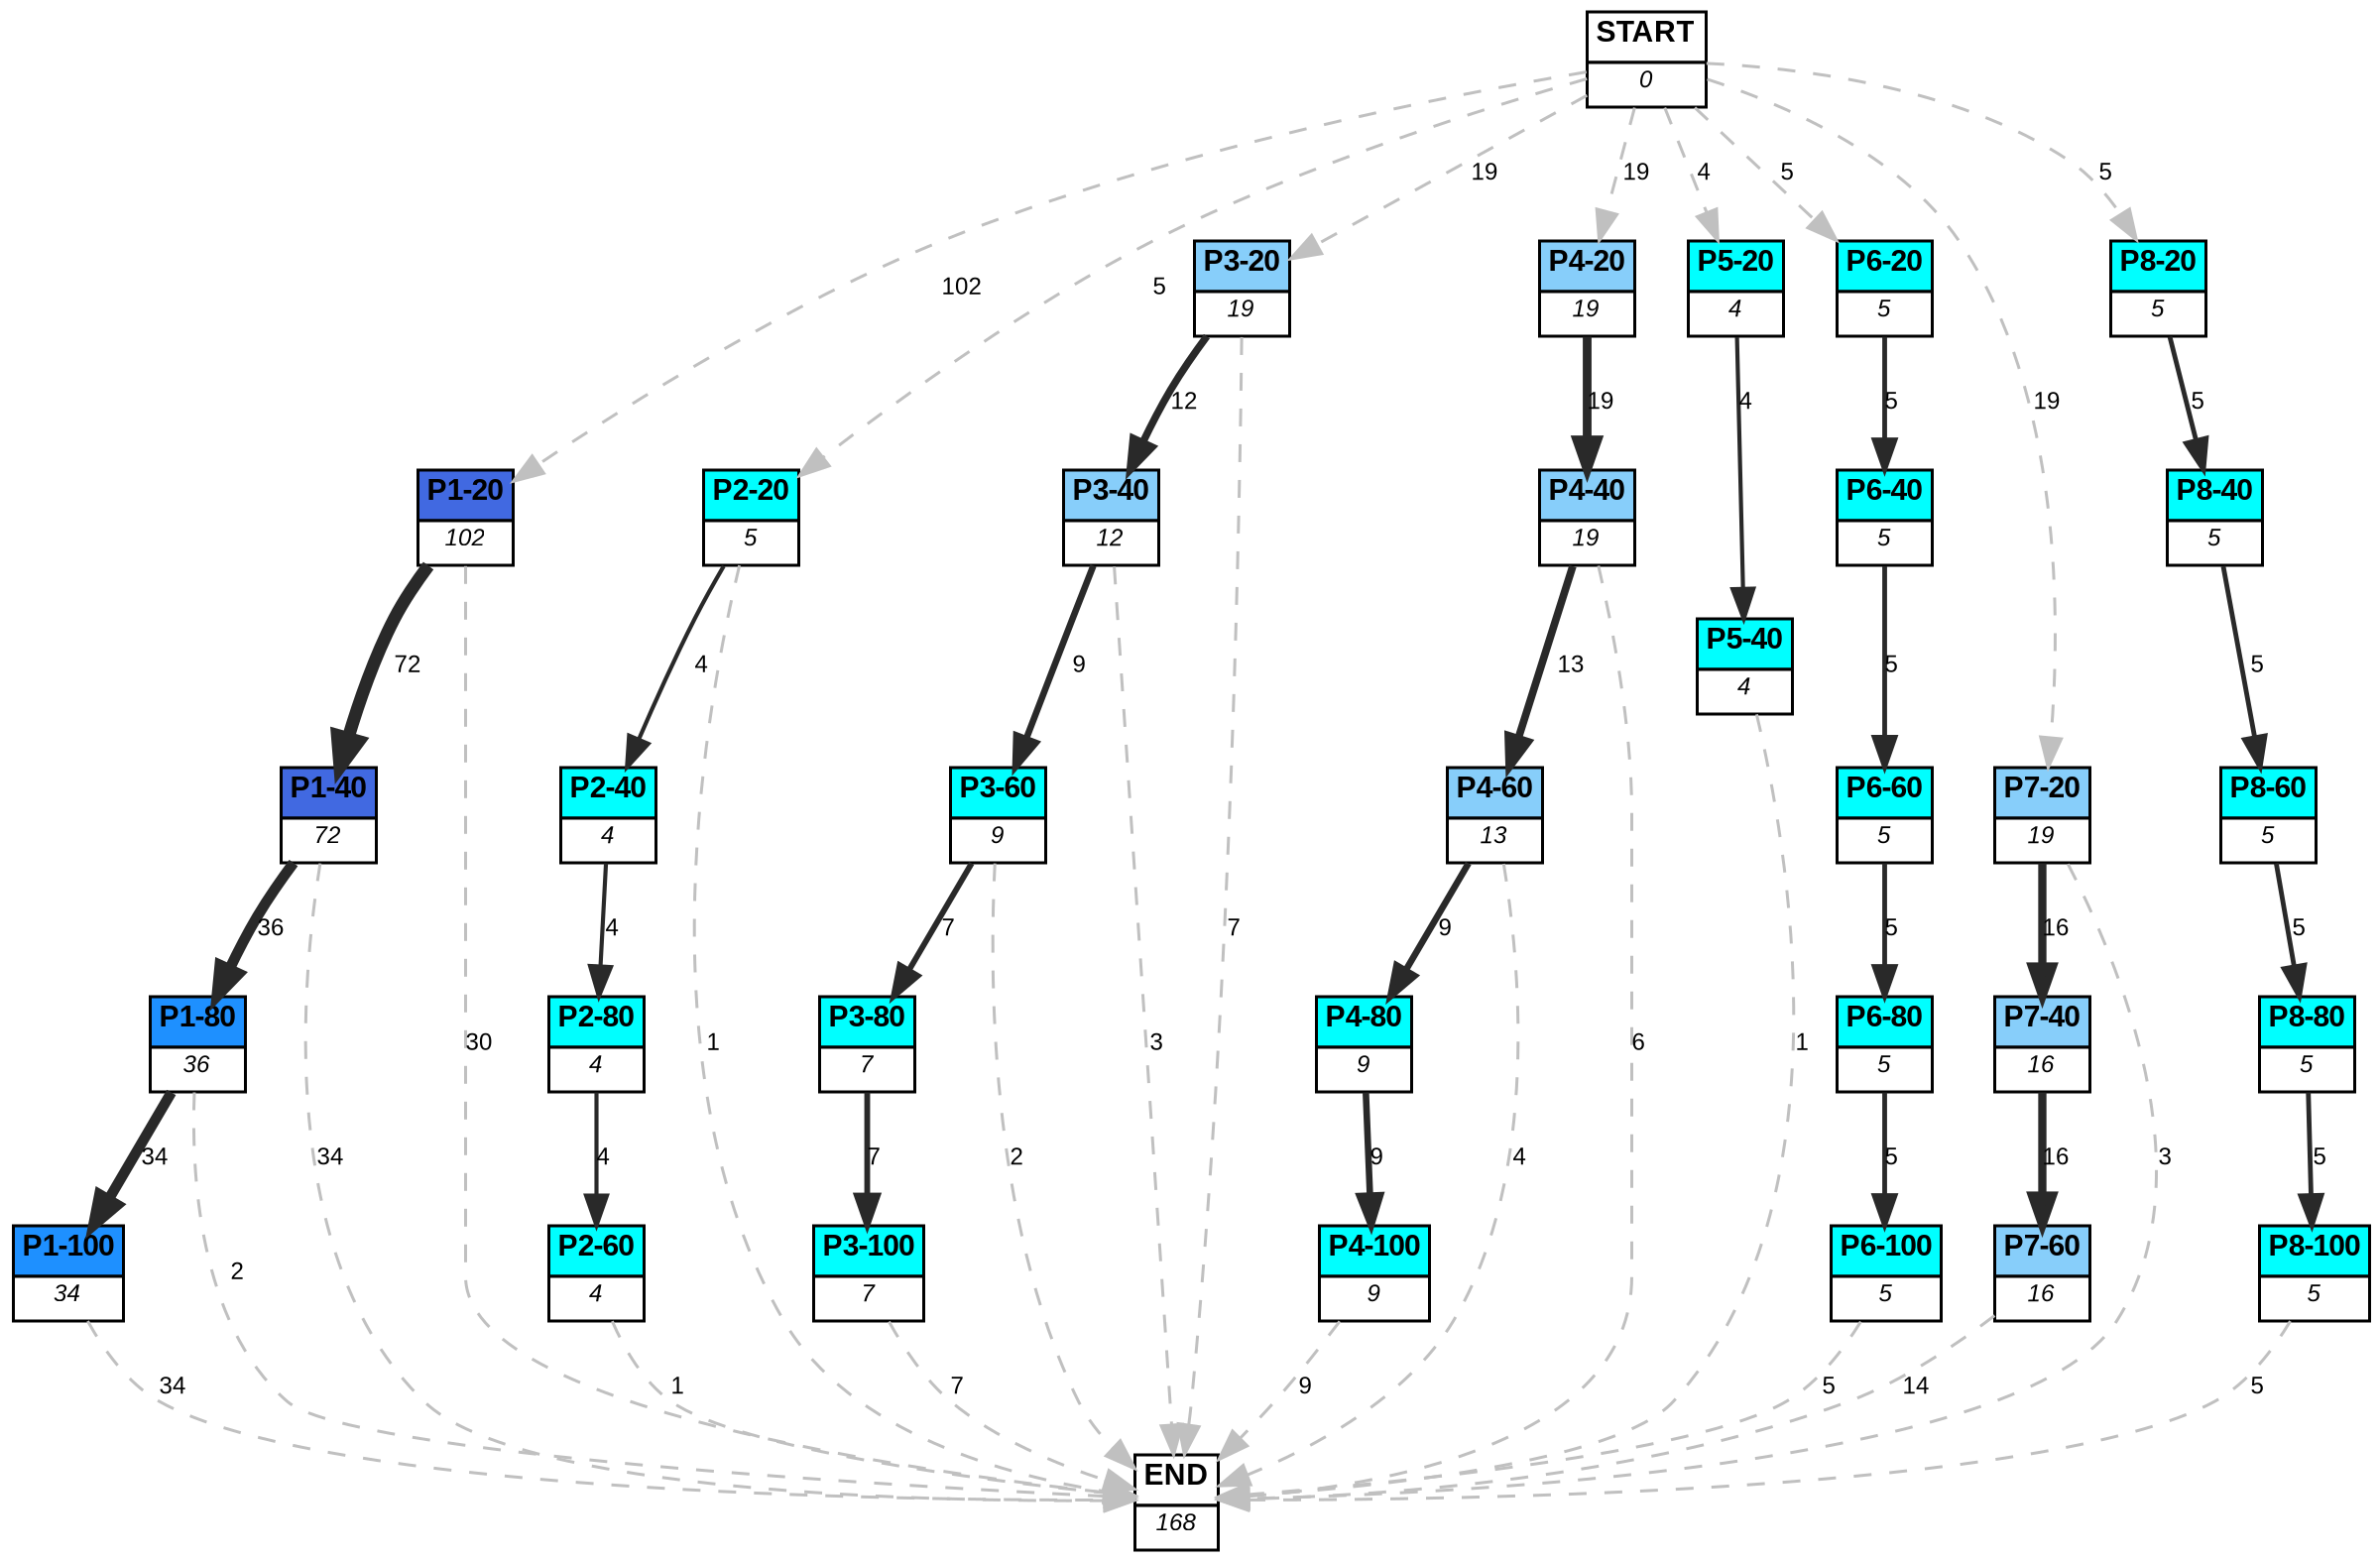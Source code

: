 digraph graphname {
	dpi = 150
	size="16,11!";
	margin = 0;
"P1-20" [shape=plain, label=<<table border="0" cellborder="1" cellspacing="0"><tr><td bgcolor="royalblue"><FONT face="Arial" POINT-SIZE="10"><b>P1-20</b></FONT></td></tr><tr><td bgcolor="white"><FONT face="Arial" POINT-SIZE="8"><i>102</i></FONT></td></tr></table>>]
"P1-40" [shape=plain, label=<<table border="0" cellborder="1" cellspacing="0"><tr><td bgcolor="royalblue"><FONT face="Arial" POINT-SIZE="10"><b>P1-40</b></FONT></td></tr><tr><td bgcolor="white"><FONT face="Arial" POINT-SIZE="8"><i>72</i></FONT></td></tr></table>>]
"P1-80" [shape=plain, label=<<table border="0" cellborder="1" cellspacing="0"><tr><td bgcolor="dodgerblue"><FONT face="Arial" POINT-SIZE="10"><b>P1-80</b></FONT></td></tr><tr><td bgcolor="white"><FONT face="Arial" POINT-SIZE="8"><i>36</i></FONT></td></tr></table>>]
"P1-100" [shape=plain, label=<<table border="0" cellborder="1" cellspacing="0"><tr><td bgcolor="dodgerblue"><FONT face="Arial" POINT-SIZE="10"><b>P1-100</b></FONT></td></tr><tr><td bgcolor="white"><FONT face="Arial" POINT-SIZE="8"><i>34</i></FONT></td></tr></table>>]
"P2-20" [shape=plain, label=<<table border="0" cellborder="1" cellspacing="0"><tr><td bgcolor="aqua"><FONT face="Arial" POINT-SIZE="10"><b>P2-20</b></FONT></td></tr><tr><td bgcolor="white"><FONT face="Arial" POINT-SIZE="8"><i>5</i></FONT></td></tr></table>>]
"P2-40" [shape=plain, label=<<table border="0" cellborder="1" cellspacing="0"><tr><td bgcolor="aqua"><FONT face="Arial" POINT-SIZE="10"><b>P2-40</b></FONT></td></tr><tr><td bgcolor="white"><FONT face="Arial" POINT-SIZE="8"><i>4</i></FONT></td></tr></table>>]
"P2-80" [shape=plain, label=<<table border="0" cellborder="1" cellspacing="0"><tr><td bgcolor="aqua"><FONT face="Arial" POINT-SIZE="10"><b>P2-80</b></FONT></td></tr><tr><td bgcolor="white"><FONT face="Arial" POINT-SIZE="8"><i>4</i></FONT></td></tr></table>>]
"P2-60" [shape=plain, label=<<table border="0" cellborder="1" cellspacing="0"><tr><td bgcolor="aqua"><FONT face="Arial" POINT-SIZE="10"><b>P2-60</b></FONT></td></tr><tr><td bgcolor="white"><FONT face="Arial" POINT-SIZE="8"><i>4</i></FONT></td></tr></table>>]
"P3-20" [shape=plain, label=<<table border="0" cellborder="1" cellspacing="0"><tr><td bgcolor="lightskyblue"><FONT face="Arial" POINT-SIZE="10"><b>P3-20</b></FONT></td></tr><tr><td bgcolor="white"><FONT face="Arial" POINT-SIZE="8"><i>19</i></FONT></td></tr></table>>]
"P4-20" [shape=plain, label=<<table border="0" cellborder="1" cellspacing="0"><tr><td bgcolor="lightskyblue"><FONT face="Arial" POINT-SIZE="10"><b>P4-20</b></FONT></td></tr><tr><td bgcolor="white"><FONT face="Arial" POINT-SIZE="8"><i>19</i></FONT></td></tr></table>>]
"P4-40" [shape=plain, label=<<table border="0" cellborder="1" cellspacing="0"><tr><td bgcolor="lightskyblue"><FONT face="Arial" POINT-SIZE="10"><b>P4-40</b></FONT></td></tr><tr><td bgcolor="white"><FONT face="Arial" POINT-SIZE="8"><i>19</i></FONT></td></tr></table>>]
"P4-60" [shape=plain, label=<<table border="0" cellborder="1" cellspacing="0"><tr><td bgcolor="lightskyblue"><FONT face="Arial" POINT-SIZE="10"><b>P4-60</b></FONT></td></tr><tr><td bgcolor="white"><FONT face="Arial" POINT-SIZE="8"><i>13</i></FONT></td></tr></table>>]
"P3-40" [shape=plain, label=<<table border="0" cellborder="1" cellspacing="0"><tr><td bgcolor="lightskyblue"><FONT face="Arial" POINT-SIZE="10"><b>P3-40</b></FONT></td></tr><tr><td bgcolor="white"><FONT face="Arial" POINT-SIZE="8"><i>12</i></FONT></td></tr></table>>]
"P3-60" [shape=plain, label=<<table border="0" cellborder="1" cellspacing="0"><tr><td bgcolor="aqua"><FONT face="Arial" POINT-SIZE="10"><b>P3-60</b></FONT></td></tr><tr><td bgcolor="white"><FONT face="Arial" POINT-SIZE="8"><i>9</i></FONT></td></tr></table>>]
"P4-80" [shape=plain, label=<<table border="0" cellborder="1" cellspacing="0"><tr><td bgcolor="aqua"><FONT face="Arial" POINT-SIZE="10"><b>P4-80</b></FONT></td></tr><tr><td bgcolor="white"><FONT face="Arial" POINT-SIZE="8"><i>9</i></FONT></td></tr></table>>]
"P4-100" [shape=plain, label=<<table border="0" cellborder="1" cellspacing="0"><tr><td bgcolor="aqua"><FONT face="Arial" POINT-SIZE="10"><b>P4-100</b></FONT></td></tr><tr><td bgcolor="white"><FONT face="Arial" POINT-SIZE="8"><i>9</i></FONT></td></tr></table>>]
"P5-20" [shape=plain, label=<<table border="0" cellborder="1" cellspacing="0"><tr><td bgcolor="aqua"><FONT face="Arial" POINT-SIZE="10"><b>P5-20</b></FONT></td></tr><tr><td bgcolor="white"><FONT face="Arial" POINT-SIZE="8"><i>4</i></FONT></td></tr></table>>]
"P5-40" [shape=plain, label=<<table border="0" cellborder="1" cellspacing="0"><tr><td bgcolor="aqua"><FONT face="Arial" POINT-SIZE="10"><b>P5-40</b></FONT></td></tr><tr><td bgcolor="white"><FONT face="Arial" POINT-SIZE="8"><i>4</i></FONT></td></tr></table>>]
"P3-80" [shape=plain, label=<<table border="0" cellborder="1" cellspacing="0"><tr><td bgcolor="aqua"><FONT face="Arial" POINT-SIZE="10"><b>P3-80</b></FONT></td></tr><tr><td bgcolor="white"><FONT face="Arial" POINT-SIZE="8"><i>7</i></FONT></td></tr></table>>]
"P3-100" [shape=plain, label=<<table border="0" cellborder="1" cellspacing="0"><tr><td bgcolor="aqua"><FONT face="Arial" POINT-SIZE="10"><b>P3-100</b></FONT></td></tr><tr><td bgcolor="white"><FONT face="Arial" POINT-SIZE="8"><i>7</i></FONT></td></tr></table>>]
"P6-20" [shape=plain, label=<<table border="0" cellborder="1" cellspacing="0"><tr><td bgcolor="aqua"><FONT face="Arial" POINT-SIZE="10"><b>P6-20</b></FONT></td></tr><tr><td bgcolor="white"><FONT face="Arial" POINT-SIZE="8"><i>5</i></FONT></td></tr></table>>]
"P6-40" [shape=plain, label=<<table border="0" cellborder="1" cellspacing="0"><tr><td bgcolor="aqua"><FONT face="Arial" POINT-SIZE="10"><b>P6-40</b></FONT></td></tr><tr><td bgcolor="white"><FONT face="Arial" POINT-SIZE="8"><i>5</i></FONT></td></tr></table>>]
"P6-60" [shape=plain, label=<<table border="0" cellborder="1" cellspacing="0"><tr><td bgcolor="aqua"><FONT face="Arial" POINT-SIZE="10"><b>P6-60</b></FONT></td></tr><tr><td bgcolor="white"><FONT face="Arial" POINT-SIZE="8"><i>5</i></FONT></td></tr></table>>]
"P6-80" [shape=plain, label=<<table border="0" cellborder="1" cellspacing="0"><tr><td bgcolor="aqua"><FONT face="Arial" POINT-SIZE="10"><b>P6-80</b></FONT></td></tr><tr><td bgcolor="white"><FONT face="Arial" POINT-SIZE="8"><i>5</i></FONT></td></tr></table>>]
"P6-100" [shape=plain, label=<<table border="0" cellborder="1" cellspacing="0"><tr><td bgcolor="aqua"><FONT face="Arial" POINT-SIZE="10"><b>P6-100</b></FONT></td></tr><tr><td bgcolor="white"><FONT face="Arial" POINT-SIZE="8"><i>5</i></FONT></td></tr></table>>]
"P7-20" [shape=plain, label=<<table border="0" cellborder="1" cellspacing="0"><tr><td bgcolor="lightskyblue"><FONT face="Arial" POINT-SIZE="10"><b>P7-20</b></FONT></td></tr><tr><td bgcolor="white"><FONT face="Arial" POINT-SIZE="8"><i>19</i></FONT></td></tr></table>>]
"P8-20" [shape=plain, label=<<table border="0" cellborder="1" cellspacing="0"><tr><td bgcolor="aqua"><FONT face="Arial" POINT-SIZE="10"><b>P8-20</b></FONT></td></tr><tr><td bgcolor="white"><FONT face="Arial" POINT-SIZE="8"><i>5</i></FONT></td></tr></table>>]
"P8-40" [shape=plain, label=<<table border="0" cellborder="1" cellspacing="0"><tr><td bgcolor="aqua"><FONT face="Arial" POINT-SIZE="10"><b>P8-40</b></FONT></td></tr><tr><td bgcolor="white"><FONT face="Arial" POINT-SIZE="8"><i>5</i></FONT></td></tr></table>>]
"P8-60" [shape=plain, label=<<table border="0" cellborder="1" cellspacing="0"><tr><td bgcolor="aqua"><FONT face="Arial" POINT-SIZE="10"><b>P8-60</b></FONT></td></tr><tr><td bgcolor="white"><FONT face="Arial" POINT-SIZE="8"><i>5</i></FONT></td></tr></table>>]
"P8-80" [shape=plain, label=<<table border="0" cellborder="1" cellspacing="0"><tr><td bgcolor="aqua"><FONT face="Arial" POINT-SIZE="10"><b>P8-80</b></FONT></td></tr><tr><td bgcolor="white"><FONT face="Arial" POINT-SIZE="8"><i>5</i></FONT></td></tr></table>>]
"P8-100" [shape=plain, label=<<table border="0" cellborder="1" cellspacing="0"><tr><td bgcolor="aqua"><FONT face="Arial" POINT-SIZE="10"><b>P8-100</b></FONT></td></tr><tr><td bgcolor="white"><FONT face="Arial" POINT-SIZE="8"><i>5</i></FONT></td></tr></table>>]
"P7-40" [shape=plain, label=<<table border="0" cellborder="1" cellspacing="0"><tr><td bgcolor="lightskyblue"><FONT face="Arial" POINT-SIZE="10"><b>P7-40</b></FONT></td></tr><tr><td bgcolor="white"><FONT face="Arial" POINT-SIZE="8"><i>16</i></FONT></td></tr></table>>]
"P7-60" [shape=plain, label=<<table border="0" cellborder="1" cellspacing="0"><tr><td bgcolor="lightskyblue"><FONT face="Arial" POINT-SIZE="10"><b>P7-60</b></FONT></td></tr><tr><td bgcolor="white"><FONT face="Arial" POINT-SIZE="8"><i>16</i></FONT></td></tr></table>>]
"START" [shape=plain, label=<<table border="0" cellborder="1" cellspacing="0"><tr><td bgcolor="white"><FONT face="Arial" POINT-SIZE="10"><b>START</b></FONT></td></tr><tr><td bgcolor="white"><FONT face="Arial" POINT-SIZE="8"><i>0</i></FONT></td></tr></table>>]
"END" [shape=plain, label=<<table border="0" cellborder="1" cellspacing="0"><tr><td bgcolor="white"><FONT face="Arial" POINT-SIZE="10"><b>END</b></FONT></td></tr><tr><td bgcolor="white"><FONT face="Arial" POINT-SIZE="8"><i>168</i></FONT></td></tr></table>>]
"P1-20" -> "P1-40" [ color=grey16 penwidth = "4.276666119016055"label ="72" labelfloat=false fontname="Arial" fontsize=8]
"P1-20" -> "END" [ style = dashed color=grey label ="30" labelfloat=false fontname="Arial" fontsize=8]
"P1-40" -> "P1-80" [ color=grey16 penwidth = "3.58351893845611"label ="36" labelfloat=false fontname="Arial" fontsize=8]
"P1-40" -> "END" [ style = dashed color=grey label ="34" labelfloat=false fontname="Arial" fontsize=8]
"P1-80" -> "P1-100" [ color=grey16 penwidth = "3.5263605246161616"label ="34" labelfloat=false fontname="Arial" fontsize=8]
"P1-80" -> "END" [ style = dashed color=grey label ="2" labelfloat=false fontname="Arial" fontsize=8]
"P1-100" -> "END" [ style = dashed color=grey label ="34" labelfloat=false fontname="Arial" fontsize=8]
"P2-20" -> "P2-40" [ color=grey16 penwidth = "1.3862943611198906"label ="4" labelfloat=false fontname="Arial" fontsize=8]
"P2-20" -> "END" [ style = dashed color=grey label ="1" labelfloat=false fontname="Arial" fontsize=8]
"P2-40" -> "P2-80" [ color=grey16 penwidth = "1.3862943611198906"label ="4" labelfloat=false fontname="Arial" fontsize=8]
"P2-80" -> "P2-60" [ color=grey16 penwidth = "1.3862943611198906"label ="4" labelfloat=false fontname="Arial" fontsize=8]
"P2-60" -> "END" [ style = dashed color=grey label ="1" labelfloat=false fontname="Arial" fontsize=8]
"P3-20" -> "P3-40" [ color=grey16 penwidth = "2.4849066497880004"label ="12" labelfloat=false fontname="Arial" fontsize=8]
"P3-20" -> "END" [ style = dashed color=grey label ="7" labelfloat=false fontname="Arial" fontsize=8]
"P4-20" -> "P4-40" [ color=grey16 penwidth = "2.9444389791664403"label ="19" labelfloat=false fontname="Arial" fontsize=8]
"P4-40" -> "P4-60" [ color=grey16 penwidth = "2.5649493574615367"label ="13" labelfloat=false fontname="Arial" fontsize=8]
"P4-40" -> "END" [ style = dashed color=grey label ="6" labelfloat=false fontname="Arial" fontsize=8]
"P4-60" -> "P4-80" [ color=grey16 penwidth = "2.1972245773362196"label ="9" labelfloat=false fontname="Arial" fontsize=8]
"P4-60" -> "END" [ style = dashed color=grey label ="4" labelfloat=false fontname="Arial" fontsize=8]
"P3-40" -> "P3-60" [ color=grey16 penwidth = "2.1972245773362196"label ="9" labelfloat=false fontname="Arial" fontsize=8]
"P3-40" -> "END" [ style = dashed color=grey label ="3" labelfloat=false fontname="Arial" fontsize=8]
"P3-60" -> "P3-80" [ color=grey16 penwidth = "1.9459101490553132"label ="7" labelfloat=false fontname="Arial" fontsize=8]
"P3-60" -> "END" [ style = dashed color=grey label ="2" labelfloat=false fontname="Arial" fontsize=8]
"P4-80" -> "P4-100" [ color=grey16 penwidth = "2.1972245773362196"label ="9" labelfloat=false fontname="Arial" fontsize=8]
"P4-100" -> "END" [ style = dashed color=grey label ="9" labelfloat=false fontname="Arial" fontsize=8]
"P5-20" -> "P5-40" [ color=grey16 penwidth = "1.3862943611198906"label ="4" labelfloat=false fontname="Arial" fontsize=8]
"P5-40" -> "END" [ style = dashed color=grey label ="1" labelfloat=false fontname="Arial" fontsize=8]
"P3-80" -> "P3-100" [ color=grey16 penwidth = "1.9459101490553132"label ="7" labelfloat=false fontname="Arial" fontsize=8]
"P3-100" -> "END" [ style = dashed color=grey label ="7" labelfloat=false fontname="Arial" fontsize=8]
"P6-20" -> "P6-40" [ color=grey16 penwidth = "1.6094379124341003"label ="5" labelfloat=false fontname="Arial" fontsize=8]
"P6-40" -> "P6-60" [ color=grey16 penwidth = "1.6094379124341003"label ="5" labelfloat=false fontname="Arial" fontsize=8]
"P6-60" -> "P6-80" [ color=grey16 penwidth = "1.6094379124341003"label ="5" labelfloat=false fontname="Arial" fontsize=8]
"P6-80" -> "P6-100" [ color=grey16 penwidth = "1.6094379124341003"label ="5" labelfloat=false fontname="Arial" fontsize=8]
"P6-100" -> "END" [ style = dashed color=grey label ="5" labelfloat=false fontname="Arial" fontsize=8]
"P7-20" -> "P7-40" [ color=grey16 penwidth = "2.772588722239781"label ="16" labelfloat=false fontname="Arial" fontsize=8]
"P7-20" -> "END" [ style = dashed color=grey label ="3" labelfloat=false fontname="Arial" fontsize=8]
"P8-20" -> "P8-40" [ color=grey16 penwidth = "1.6094379124341003"label ="5" labelfloat=false fontname="Arial" fontsize=8]
"P8-40" -> "P8-60" [ color=grey16 penwidth = "1.6094379124341003"label ="5" labelfloat=false fontname="Arial" fontsize=8]
"P8-60" -> "P8-80" [ color=grey16 penwidth = "1.6094379124341003"label ="5" labelfloat=false fontname="Arial" fontsize=8]
"P8-80" -> "P8-100" [ color=grey16 penwidth = "1.6094379124341003"label ="5" labelfloat=false fontname="Arial" fontsize=8]
"P8-100" -> "END" [ style = dashed color=grey label ="5" labelfloat=false fontname="Arial" fontsize=8]
"P7-40" -> "P7-60" [ color=grey16 penwidth = "2.772588722239781"label ="16" labelfloat=false fontname="Arial" fontsize=8]
"P7-60" -> "END" [ style = dashed color=grey label ="14" labelfloat=false fontname="Arial" fontsize=8]
"START" -> "P1-20" [ style = dashed color=grey label ="102" labelfloat=false fontname="Arial" fontsize=8]
"START" -> "P2-20" [ style = dashed color=grey label ="5" labelfloat=false fontname="Arial" fontsize=8]
"START" -> "P3-20" [ style = dashed color=grey label ="19" labelfloat=false fontname="Arial" fontsize=8]
"START" -> "P4-20" [ style = dashed color=grey label ="19" labelfloat=false fontname="Arial" fontsize=8]
"START" -> "P5-20" [ style = dashed color=grey label ="4" labelfloat=false fontname="Arial" fontsize=8]
"START" -> "P6-20" [ style = dashed color=grey label ="5" labelfloat=false fontname="Arial" fontsize=8]
"START" -> "P7-20" [ style = dashed color=grey label ="19" labelfloat=false fontname="Arial" fontsize=8]
"START" -> "P8-20" [ style = dashed color=grey label ="5" labelfloat=false fontname="Arial" fontsize=8]
}